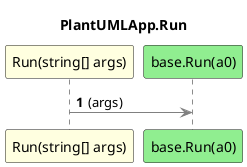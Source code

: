 @startuml PlantUMLApp.Run
title PlantUMLApp.Run
participant "Run(string[] args)" as Run_p0 #LightYellow
participant "base.Run(a0)" as base_Run_a0 #LightGreen
autonumber
Run_p0 -[#grey]> base_Run_a0 : (args)
@enduml
